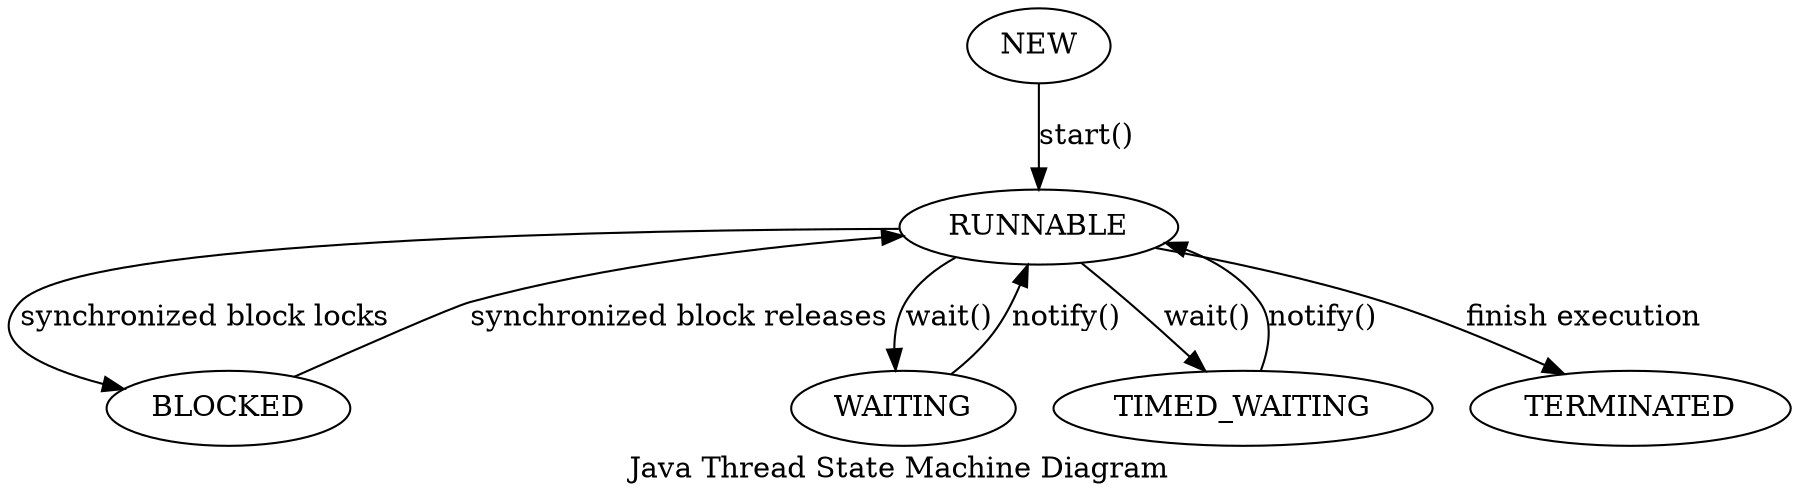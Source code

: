 digraph G {
label="Java Thread State Machine Diagram";
NEW -> RUNNABLE [label="start()"];
RUNNABLE -> BLOCKED [label="synchronized block locks"];
BLOCKED -> RUNNABLE [label="synchronized block releases"];
RUNNABLE -> WAITING [label="wait()"];
WAITING -> RUNNABLE [label="notify()"];
RUNNABLE -> TIMED_WAITING [label="wait()"];
TIMED_WAITING -> RUNNABLE [label="notify()"];
RUNNABLE -> TERMINATED [label="finish execution"];
}
